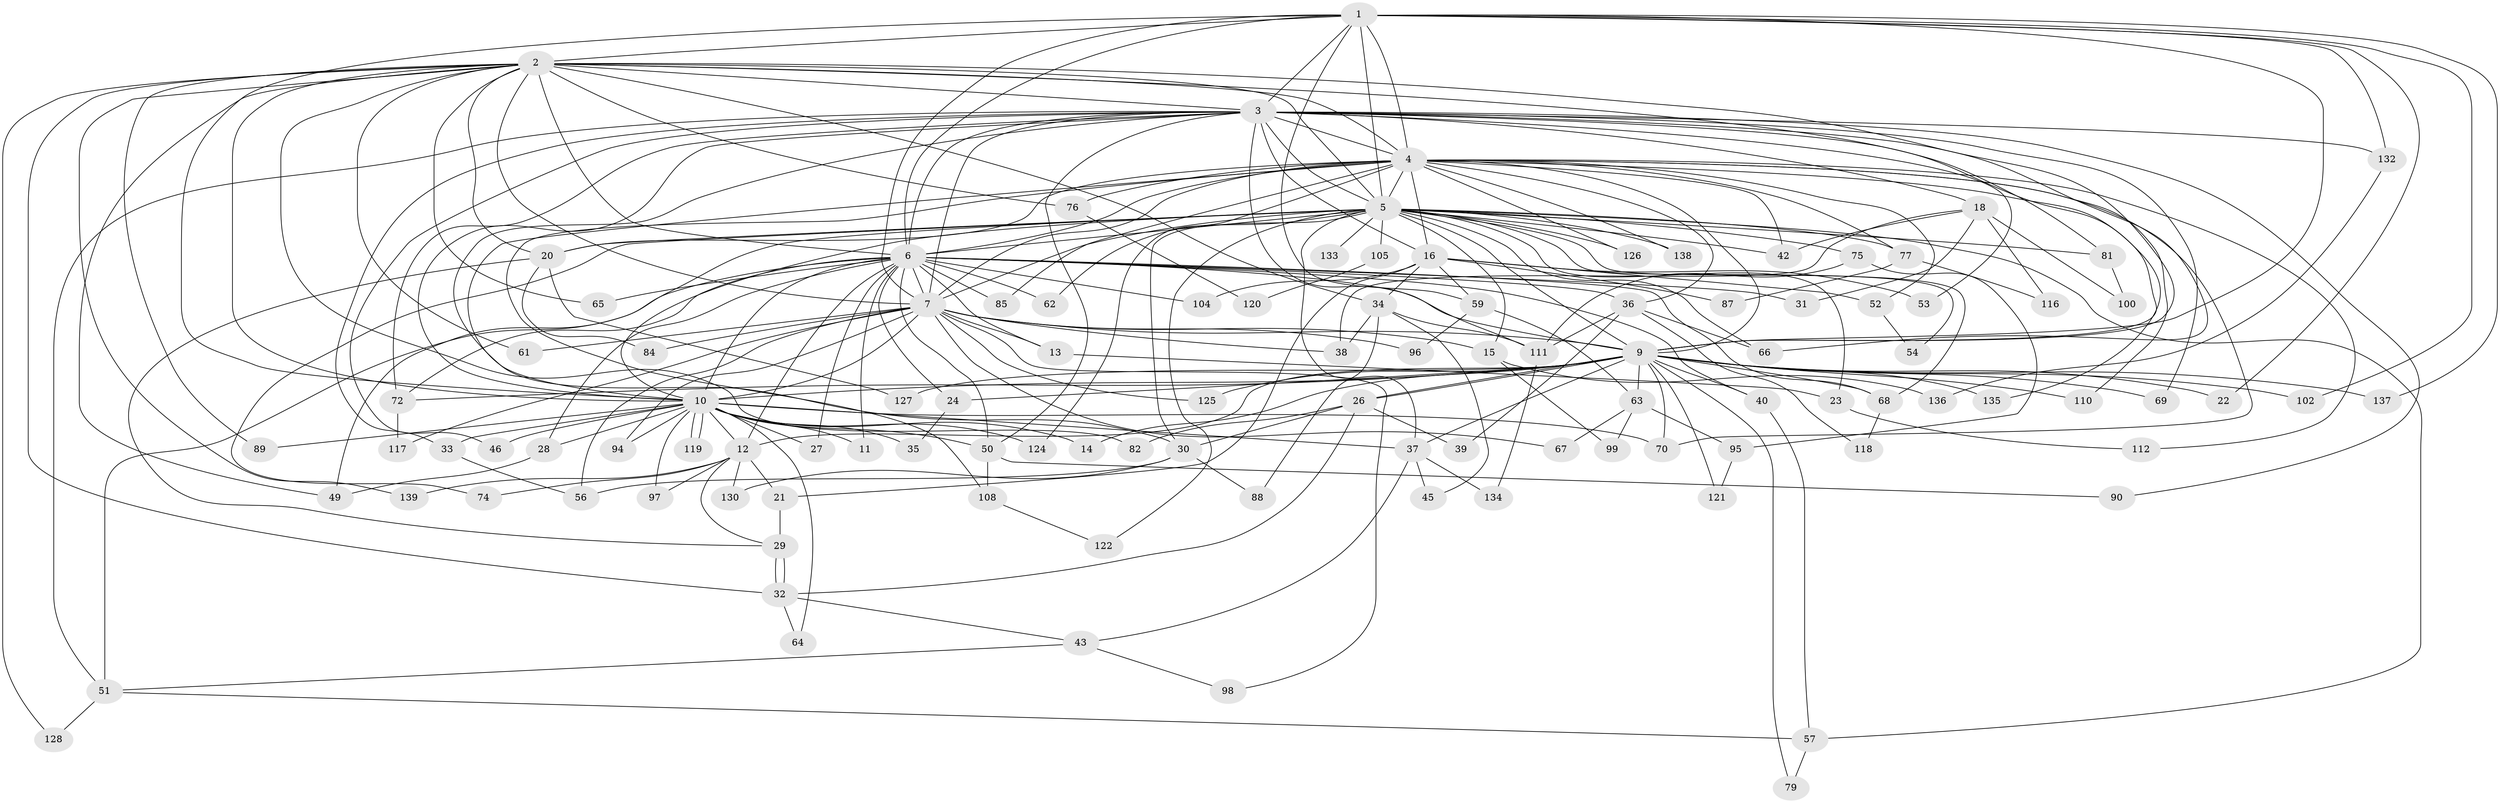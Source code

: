 // original degree distribution, {16: 0.014388489208633094, 22: 0.014388489208633094, 26: 0.007194244604316547, 28: 0.007194244604316547, 25: 0.007194244604316547, 17: 0.007194244604316547, 31: 0.014388489208633094, 2: 0.539568345323741, 8: 0.007194244604316547, 3: 0.2014388489208633, 4: 0.06474820143884892, 9: 0.007194244604316547, 7: 0.02158273381294964, 5: 0.05755395683453238, 6: 0.02877697841726619}
// Generated by graph-tools (version 1.1) at 2025/11/02/27/25 16:11:04]
// undirected, 108 vertices, 250 edges
graph export_dot {
graph [start="1"]
  node [color=gray90,style=filled];
  1 [super="+101"];
  2 [super="+73"];
  3 [super="+8"];
  4 [super="+58"];
  5 [super="+47"];
  6 [super="+19"];
  7 [super="+115"];
  9 [super="+44"];
  10 [super="+17"];
  11;
  12 [super="+25"];
  13;
  14;
  15;
  16;
  18 [super="+109"];
  20 [super="+114"];
  21;
  22;
  23;
  24;
  26 [super="+78"];
  27;
  28;
  29 [super="+107"];
  30 [super="+48"];
  31;
  32 [super="+93"];
  33;
  34 [super="+131"];
  35;
  36 [super="+41"];
  37;
  38 [super="+86"];
  39;
  40;
  42;
  43;
  45;
  46;
  49 [super="+92"];
  50 [super="+55"];
  51 [super="+60"];
  52;
  53;
  54;
  56 [super="+113"];
  57 [super="+80"];
  59;
  61;
  62;
  63;
  64;
  65;
  66 [super="+129"];
  67;
  68 [super="+83"];
  69;
  70 [super="+71"];
  72 [super="+103"];
  74;
  75;
  76;
  77 [super="+91"];
  79;
  81;
  82;
  84;
  85;
  87;
  88 [super="+106"];
  89;
  90;
  94;
  95;
  96;
  97;
  98;
  99;
  100;
  102;
  104;
  105;
  108;
  110;
  111 [super="+123"];
  112;
  116;
  117;
  118;
  119;
  120;
  121;
  122;
  124;
  125;
  126;
  127;
  128;
  130;
  132;
  133;
  134;
  135;
  136;
  137;
  138;
  139;
  1 -- 2;
  1 -- 3 [weight=2];
  1 -- 4 [weight=2];
  1 -- 5;
  1 -- 6 [weight=2];
  1 -- 7;
  1 -- 9;
  1 -- 10;
  1 -- 22;
  1 -- 59;
  1 -- 102;
  1 -- 132;
  1 -- 137;
  2 -- 3 [weight=2];
  2 -- 4;
  2 -- 5;
  2 -- 6;
  2 -- 7;
  2 -- 9;
  2 -- 10;
  2 -- 20;
  2 -- 34 [weight=2];
  2 -- 61;
  2 -- 65;
  2 -- 76;
  2 -- 81;
  2 -- 82;
  2 -- 89;
  2 -- 128;
  2 -- 139;
  2 -- 32;
  2 -- 49;
  3 -- 4 [weight=2];
  3 -- 5 [weight=2];
  3 -- 6 [weight=2];
  3 -- 7 [weight=2];
  3 -- 9 [weight=2];
  3 -- 10 [weight=2];
  3 -- 18 [weight=2];
  3 -- 30;
  3 -- 33;
  3 -- 50;
  3 -- 53;
  3 -- 111;
  3 -- 132;
  3 -- 69;
  3 -- 72;
  3 -- 16;
  3 -- 90;
  3 -- 46;
  3 -- 51;
  3 -- 66;
  4 -- 5;
  4 -- 6;
  4 -- 7;
  4 -- 9;
  4 -- 10 [weight=2];
  4 -- 16;
  4 -- 36;
  4 -- 42;
  4 -- 52;
  4 -- 76;
  4 -- 77 [weight=2];
  4 -- 85;
  4 -- 108;
  4 -- 110;
  4 -- 112;
  4 -- 124;
  4 -- 126;
  4 -- 135;
  4 -- 138;
  4 -- 20;
  4 -- 70;
  5 -- 6;
  5 -- 7;
  5 -- 9;
  5 -- 10;
  5 -- 15;
  5 -- 20;
  5 -- 23;
  5 -- 42;
  5 -- 49;
  5 -- 62;
  5 -- 66;
  5 -- 74;
  5 -- 75 [weight=2];
  5 -- 77;
  5 -- 81;
  5 -- 105 [weight=2];
  5 -- 122;
  5 -- 126;
  5 -- 133 [weight=2];
  5 -- 138;
  5 -- 37;
  5 -- 54;
  5 -- 57;
  5 -- 68;
  5 -- 30;
  6 -- 7;
  6 -- 9 [weight=2];
  6 -- 10;
  6 -- 11;
  6 -- 13;
  6 -- 24;
  6 -- 27;
  6 -- 28;
  6 -- 36;
  6 -- 40;
  6 -- 51;
  6 -- 65;
  6 -- 68;
  6 -- 85;
  6 -- 104;
  6 -- 62;
  6 -- 31;
  6 -- 72;
  6 -- 12;
  6 -- 50;
  7 -- 9;
  7 -- 10 [weight=2];
  7 -- 13;
  7 -- 15;
  7 -- 56;
  7 -- 61;
  7 -- 67;
  7 -- 84;
  7 -- 94;
  7 -- 96;
  7 -- 98;
  7 -- 117;
  7 -- 125;
  7 -- 38;
  9 -- 10;
  9 -- 12;
  9 -- 14;
  9 -- 22;
  9 -- 24;
  9 -- 26;
  9 -- 26;
  9 -- 37;
  9 -- 40;
  9 -- 63;
  9 -- 68;
  9 -- 69;
  9 -- 70;
  9 -- 72;
  9 -- 79;
  9 -- 102;
  9 -- 110;
  9 -- 121;
  9 -- 125;
  9 -- 127;
  9 -- 135;
  9 -- 137;
  10 -- 11;
  10 -- 12;
  10 -- 14;
  10 -- 27;
  10 -- 28;
  10 -- 33;
  10 -- 35;
  10 -- 37;
  10 -- 46;
  10 -- 50;
  10 -- 64;
  10 -- 70;
  10 -- 89;
  10 -- 94;
  10 -- 97;
  10 -- 119;
  10 -- 119;
  10 -- 124;
  12 -- 21;
  12 -- 29;
  12 -- 97;
  12 -- 130;
  12 -- 139;
  12 -- 74;
  13 -- 23;
  15 -- 99;
  15 -- 136;
  16 -- 21;
  16 -- 34;
  16 -- 52;
  16 -- 53;
  16 -- 59;
  16 -- 87;
  16 -- 104;
  18 -- 31;
  18 -- 38;
  18 -- 100;
  18 -- 116;
  18 -- 42;
  20 -- 29;
  20 -- 84;
  20 -- 127;
  21 -- 29;
  23 -- 112;
  24 -- 35;
  26 -- 30;
  26 -- 39;
  26 -- 82;
  26 -- 32;
  28 -- 49;
  29 -- 32;
  29 -- 32;
  30 -- 56;
  30 -- 88 [weight=2];
  30 -- 130;
  32 -- 43;
  32 -- 64;
  33 -- 56;
  34 -- 38;
  34 -- 45;
  34 -- 88;
  34 -- 111;
  36 -- 39 [weight=2];
  36 -- 111;
  36 -- 118;
  36 -- 66;
  37 -- 43;
  37 -- 45;
  37 -- 134;
  40 -- 57;
  43 -- 51;
  43 -- 98;
  50 -- 90;
  50 -- 108;
  51 -- 57;
  51 -- 128;
  52 -- 54;
  57 -- 79;
  59 -- 63;
  59 -- 96;
  63 -- 67;
  63 -- 95;
  63 -- 99;
  68 -- 118;
  72 -- 117;
  75 -- 95;
  75 -- 111;
  76 -- 120;
  77 -- 87;
  77 -- 116;
  81 -- 100;
  95 -- 121;
  105 -- 120;
  108 -- 122;
  111 -- 134;
  132 -- 136;
}
